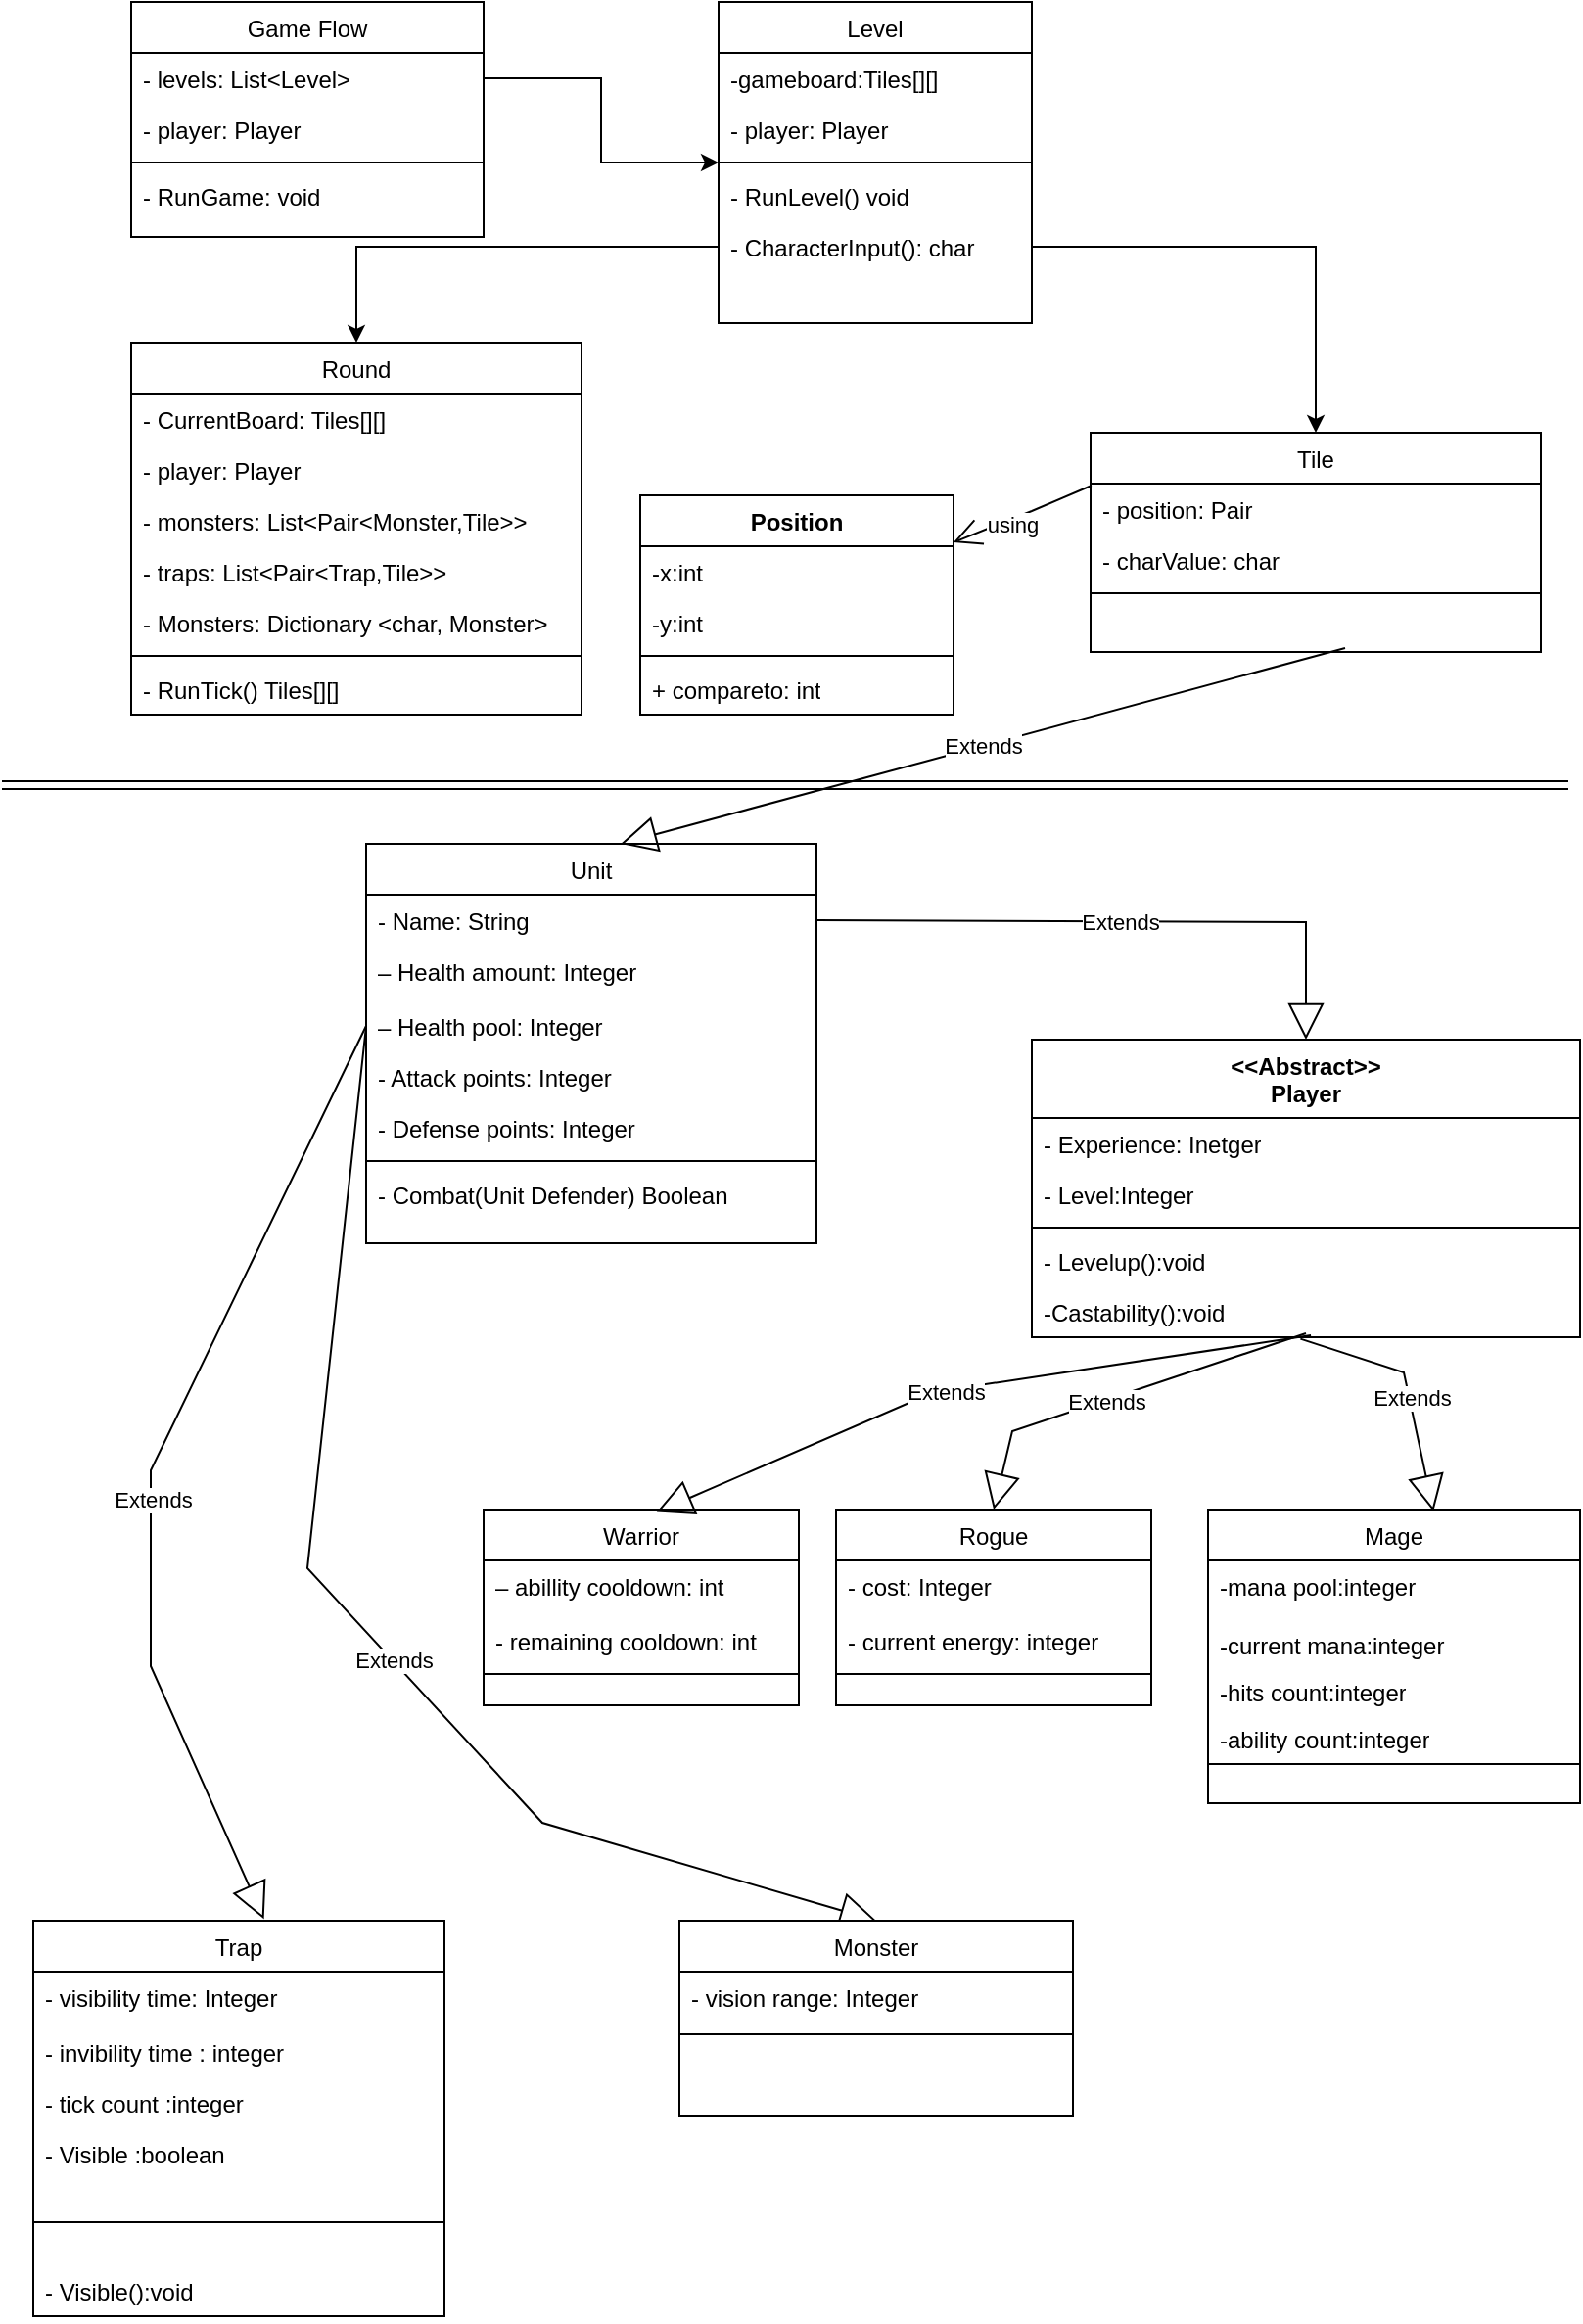 <mxfile version="21.3.4" type="device">
  <diagram id="C5RBs43oDa-KdzZeNtuy" name="Page-1">
    <mxGraphModel dx="1461" dy="1840" grid="1" gridSize="10" guides="1" tooltips="1" connect="1" arrows="1" fold="1" page="1" pageScale="1" pageWidth="827" pageHeight="1169" math="0" shadow="0">
      <root>
        <mxCell id="WIyWlLk6GJQsqaUBKTNV-0" />
        <mxCell id="WIyWlLk6GJQsqaUBKTNV-1" parent="WIyWlLk6GJQsqaUBKTNV-0" />
        <mxCell id="zkfFHV4jXpPFQw0GAbJ--13" value="Level" style="swimlane;fontStyle=0;align=center;verticalAlign=top;childLayout=stackLayout;horizontal=1;startSize=26;horizontalStack=0;resizeParent=1;resizeLast=0;collapsible=1;marginBottom=0;rounded=0;shadow=0;strokeWidth=1;" parent="WIyWlLk6GJQsqaUBKTNV-1" vertex="1">
          <mxGeometry x="380" y="-1140" width="160" height="164" as="geometry">
            <mxRectangle x="340" y="380" width="170" height="26" as="alternateBounds" />
          </mxGeometry>
        </mxCell>
        <mxCell id="zkfFHV4jXpPFQw0GAbJ--14" value="-gameboard:Tiles[][]" style="text;align=left;verticalAlign=top;spacingLeft=4;spacingRight=4;overflow=hidden;rotatable=0;points=[[0,0.5],[1,0.5]];portConstraint=eastwest;" parent="zkfFHV4jXpPFQw0GAbJ--13" vertex="1">
          <mxGeometry y="26" width="160" height="26" as="geometry" />
        </mxCell>
        <mxCell id="2McEMx3aegQaVO3bqko6-26" value="- player: Player" style="text;align=left;verticalAlign=top;spacingLeft=4;spacingRight=4;overflow=hidden;rotatable=0;points=[[0,0.5],[1,0.5]];portConstraint=eastwest;" parent="zkfFHV4jXpPFQw0GAbJ--13" vertex="1">
          <mxGeometry y="52" width="160" height="26" as="geometry" />
        </mxCell>
        <mxCell id="zkfFHV4jXpPFQw0GAbJ--15" value="" style="line;html=1;strokeWidth=1;align=left;verticalAlign=middle;spacingTop=-1;spacingLeft=3;spacingRight=3;rotatable=0;labelPosition=right;points=[];portConstraint=eastwest;" parent="zkfFHV4jXpPFQw0GAbJ--13" vertex="1">
          <mxGeometry y="78" width="160" height="8" as="geometry" />
        </mxCell>
        <mxCell id="2McEMx3aegQaVO3bqko6-13" value="- RunLevel() void" style="text;align=left;verticalAlign=top;spacingLeft=4;spacingRight=4;overflow=hidden;rotatable=0;points=[[0,0.5],[1,0.5]];portConstraint=eastwest;" parent="zkfFHV4jXpPFQw0GAbJ--13" vertex="1">
          <mxGeometry y="86" width="160" height="26" as="geometry" />
        </mxCell>
        <mxCell id="y69njQ3hW-2MWvBqOTc6-7" value="- CharacterInput(): char" style="text;align=left;verticalAlign=top;spacingLeft=4;spacingRight=4;overflow=hidden;rotatable=0;points=[[0,0.5],[1,0.5]];portConstraint=eastwest;" parent="zkfFHV4jXpPFQw0GAbJ--13" vertex="1">
          <mxGeometry y="112" width="160" height="26" as="geometry" />
        </mxCell>
        <mxCell id="y69njQ3hW-2MWvBqOTc6-0" value="Round" style="swimlane;fontStyle=0;align=center;verticalAlign=top;childLayout=stackLayout;horizontal=1;startSize=26;horizontalStack=0;resizeParent=1;resizeLast=0;collapsible=1;marginBottom=0;rounded=0;shadow=0;strokeWidth=1;" parent="WIyWlLk6GJQsqaUBKTNV-1" vertex="1">
          <mxGeometry x="80" y="-966" width="230" height="190" as="geometry">
            <mxRectangle x="130" y="380" width="160" height="26" as="alternateBounds" />
          </mxGeometry>
        </mxCell>
        <mxCell id="y69njQ3hW-2MWvBqOTc6-1" value="- CurrentBoard: Tiles[][] " style="text;align=left;verticalAlign=top;spacingLeft=4;spacingRight=4;overflow=hidden;rotatable=0;points=[[0,0.5],[1,0.5]];portConstraint=eastwest;" parent="y69njQ3hW-2MWvBqOTc6-0" vertex="1">
          <mxGeometry y="26" width="230" height="26" as="geometry" />
        </mxCell>
        <mxCell id="2McEMx3aegQaVO3bqko6-14" value="- player: Player" style="text;align=left;verticalAlign=top;spacingLeft=4;spacingRight=4;overflow=hidden;rotatable=0;points=[[0,0.5],[1,0.5]];portConstraint=eastwest;" parent="y69njQ3hW-2MWvBqOTc6-0" vertex="1">
          <mxGeometry y="52" width="230" height="26" as="geometry" />
        </mxCell>
        <mxCell id="2McEMx3aegQaVO3bqko6-65" value="- monsters: List&lt;Pair&lt;Monster,Tile&gt;&gt;" style="text;align=left;verticalAlign=top;spacingLeft=4;spacingRight=4;overflow=hidden;rotatable=0;points=[[0,0.5],[1,0.5]];portConstraint=eastwest;" parent="y69njQ3hW-2MWvBqOTc6-0" vertex="1">
          <mxGeometry y="78" width="230" height="26" as="geometry" />
        </mxCell>
        <mxCell id="2McEMx3aegQaVO3bqko6-66" value="- traps: List&lt;Pair&lt;Trap,Tile&gt;&gt;" style="text;align=left;verticalAlign=top;spacingLeft=4;spacingRight=4;overflow=hidden;rotatable=0;points=[[0,0.5],[1,0.5]];portConstraint=eastwest;" parent="y69njQ3hW-2MWvBqOTc6-0" vertex="1">
          <mxGeometry y="104" width="230" height="26" as="geometry" />
        </mxCell>
        <mxCell id="y69njQ3hW-2MWvBqOTc6-2" value="- Monsters: Dictionary &lt;char, Monster&gt;" style="text;align=left;verticalAlign=top;spacingLeft=4;spacingRight=4;overflow=hidden;rotatable=0;points=[[0,0.5],[1,0.5]];portConstraint=eastwest;" parent="y69njQ3hW-2MWvBqOTc6-0" vertex="1">
          <mxGeometry y="130" width="230" height="26" as="geometry" />
        </mxCell>
        <mxCell id="y69njQ3hW-2MWvBqOTc6-3" value="" style="line;html=1;strokeWidth=1;align=left;verticalAlign=middle;spacingTop=-1;spacingLeft=3;spacingRight=3;rotatable=0;labelPosition=right;points=[];portConstraint=eastwest;" parent="y69njQ3hW-2MWvBqOTc6-0" vertex="1">
          <mxGeometry y="156" width="230" height="8" as="geometry" />
        </mxCell>
        <mxCell id="y69njQ3hW-2MWvBqOTc6-4" value="- RunTick() Tiles[][]" style="text;align=left;verticalAlign=top;spacingLeft=4;spacingRight=4;overflow=hidden;rotatable=0;points=[[0,0.5],[1,0.5]];portConstraint=eastwest;" parent="y69njQ3hW-2MWvBqOTc6-0" vertex="1">
          <mxGeometry y="164" width="230" height="26" as="geometry" />
        </mxCell>
        <mxCell id="2McEMx3aegQaVO3bqko6-5" value="Tile" style="swimlane;fontStyle=0;align=center;verticalAlign=top;childLayout=stackLayout;horizontal=1;startSize=26;horizontalStack=0;resizeParent=1;resizeLast=0;collapsible=1;marginBottom=0;rounded=0;shadow=0;strokeWidth=1;" parent="WIyWlLk6GJQsqaUBKTNV-1" vertex="1">
          <mxGeometry x="570" y="-920" width="230" height="112" as="geometry">
            <mxRectangle x="130" y="380" width="160" height="26" as="alternateBounds" />
          </mxGeometry>
        </mxCell>
        <mxCell id="2McEMx3aegQaVO3bqko6-6" value="- position: Pair" style="text;align=left;verticalAlign=top;spacingLeft=4;spacingRight=4;overflow=hidden;rotatable=0;points=[[0,0.5],[1,0.5]];portConstraint=eastwest;" parent="2McEMx3aegQaVO3bqko6-5" vertex="1">
          <mxGeometry y="26" width="230" height="26" as="geometry" />
        </mxCell>
        <mxCell id="2McEMx3aegQaVO3bqko6-7" value="- charValue: char" style="text;align=left;verticalAlign=top;spacingLeft=4;spacingRight=4;overflow=hidden;rotatable=0;points=[[0,0.5],[1,0.5]];portConstraint=eastwest;" parent="2McEMx3aegQaVO3bqko6-5" vertex="1">
          <mxGeometry y="52" width="230" height="26" as="geometry" />
        </mxCell>
        <mxCell id="2McEMx3aegQaVO3bqko6-9" value="" style="line;html=1;strokeWidth=1;align=left;verticalAlign=middle;spacingTop=-1;spacingLeft=3;spacingRight=3;rotatable=0;labelPosition=right;points=[];portConstraint=eastwest;" parent="2McEMx3aegQaVO3bqko6-5" vertex="1">
          <mxGeometry y="78" width="230" height="8" as="geometry" />
        </mxCell>
        <mxCell id="y69njQ3hW-2MWvBqOTc6-9" value="Game Flow" style="swimlane;fontStyle=0;align=center;verticalAlign=top;childLayout=stackLayout;horizontal=1;startSize=26;horizontalStack=0;resizeParent=1;resizeLast=0;collapsible=1;marginBottom=0;rounded=0;shadow=0;strokeWidth=1;" parent="WIyWlLk6GJQsqaUBKTNV-1" vertex="1">
          <mxGeometry x="80" y="-1140" width="180" height="120" as="geometry">
            <mxRectangle x="130" y="380" width="160" height="26" as="alternateBounds" />
          </mxGeometry>
        </mxCell>
        <mxCell id="y69njQ3hW-2MWvBqOTc6-13" value="- levels: List&lt;Level&gt;" style="text;align=left;verticalAlign=top;spacingLeft=4;spacingRight=4;overflow=hidden;rotatable=0;points=[[0,0.5],[1,0.5]];portConstraint=eastwest;" parent="y69njQ3hW-2MWvBqOTc6-9" vertex="1">
          <mxGeometry y="26" width="180" height="26" as="geometry" />
        </mxCell>
        <mxCell id="2McEMx3aegQaVO3bqko6-25" value="- player: Player" style="text;align=left;verticalAlign=top;spacingLeft=4;spacingRight=4;overflow=hidden;rotatable=0;points=[[0,0.5],[1,0.5]];portConstraint=eastwest;" parent="y69njQ3hW-2MWvBqOTc6-9" vertex="1">
          <mxGeometry y="52" width="180" height="26" as="geometry" />
        </mxCell>
        <mxCell id="y69njQ3hW-2MWvBqOTc6-12" value="" style="line;html=1;strokeWidth=1;align=left;verticalAlign=middle;spacingTop=-1;spacingLeft=3;spacingRight=3;rotatable=0;labelPosition=right;points=[];portConstraint=eastwest;" parent="y69njQ3hW-2MWvBqOTc6-9" vertex="1">
          <mxGeometry y="78" width="180" height="8" as="geometry" />
        </mxCell>
        <mxCell id="2McEMx3aegQaVO3bqko6-27" value="- RunGame: void" style="text;align=left;verticalAlign=top;spacingLeft=4;spacingRight=4;overflow=hidden;rotatable=0;points=[[0,0.5],[1,0.5]];portConstraint=eastwest;" parent="y69njQ3hW-2MWvBqOTc6-9" vertex="1">
          <mxGeometry y="86" width="180" height="26" as="geometry" />
        </mxCell>
        <mxCell id="2McEMx3aegQaVO3bqko6-18" style="edgeStyle=orthogonalEdgeStyle;rounded=0;orthogonalLoop=1;jettySize=auto;html=1;entryX=0;entryY=0.5;entryDx=0;entryDy=0;" parent="WIyWlLk6GJQsqaUBKTNV-1" source="y69njQ3hW-2MWvBqOTc6-13" target="zkfFHV4jXpPFQw0GAbJ--13" edge="1">
          <mxGeometry relative="1" as="geometry" />
        </mxCell>
        <mxCell id="2McEMx3aegQaVO3bqko6-19" style="edgeStyle=orthogonalEdgeStyle;rounded=0;orthogonalLoop=1;jettySize=auto;html=1;entryX=0.5;entryY=0;entryDx=0;entryDy=0;" parent="WIyWlLk6GJQsqaUBKTNV-1" source="y69njQ3hW-2MWvBqOTc6-7" target="y69njQ3hW-2MWvBqOTc6-0" edge="1">
          <mxGeometry relative="1" as="geometry" />
        </mxCell>
        <mxCell id="2McEMx3aegQaVO3bqko6-20" style="edgeStyle=orthogonalEdgeStyle;rounded=0;orthogonalLoop=1;jettySize=auto;html=1;entryX=0.5;entryY=0;entryDx=0;entryDy=0;" parent="WIyWlLk6GJQsqaUBKTNV-1" source="y69njQ3hW-2MWvBqOTc6-7" target="2McEMx3aegQaVO3bqko6-5" edge="1">
          <mxGeometry relative="1" as="geometry" />
        </mxCell>
        <mxCell id="2McEMx3aegQaVO3bqko6-24" value="" style="endArrow=none;html=1;rounded=0;shape=link;" parent="WIyWlLk6GJQsqaUBKTNV-1" edge="1">
          <mxGeometry width="50" height="50" relative="1" as="geometry">
            <mxPoint x="14" y="-740" as="sourcePoint" />
            <mxPoint x="814" y="-740" as="targetPoint" />
          </mxGeometry>
        </mxCell>
        <mxCell id="2McEMx3aegQaVO3bqko6-28" value="Unit" style="swimlane;fontStyle=0;align=center;verticalAlign=top;childLayout=stackLayout;horizontal=1;startSize=26;horizontalStack=0;resizeParent=1;resizeLast=0;collapsible=1;marginBottom=0;rounded=0;shadow=0;strokeWidth=1;" parent="WIyWlLk6GJQsqaUBKTNV-1" vertex="1">
          <mxGeometry x="200" y="-710" width="230" height="204" as="geometry">
            <mxRectangle x="130" y="380" width="160" height="26" as="alternateBounds" />
          </mxGeometry>
        </mxCell>
        <mxCell id="2McEMx3aegQaVO3bqko6-29" value="- Name: String&#xa;" style="text;align=left;verticalAlign=top;spacingLeft=4;spacingRight=4;overflow=hidden;rotatable=0;points=[[0,0.5],[1,0.5]];portConstraint=eastwest;" parent="2McEMx3aegQaVO3bqko6-28" vertex="1">
          <mxGeometry y="26" width="230" height="26" as="geometry" />
        </mxCell>
        <mxCell id="2McEMx3aegQaVO3bqko6-30" value="– Health amount: Integer&#xa;   " style="text;align=left;verticalAlign=top;spacingLeft=4;spacingRight=4;overflow=hidden;rotatable=0;points=[[0,0.5],[1,0.5]];portConstraint=eastwest;" parent="2McEMx3aegQaVO3bqko6-28" vertex="1">
          <mxGeometry y="52" width="230" height="28" as="geometry" />
        </mxCell>
        <mxCell id="2McEMx3aegQaVO3bqko6-39" value="– Health pool: Integer " style="text;align=left;verticalAlign=top;spacingLeft=4;spacingRight=4;overflow=hidden;rotatable=0;points=[[0,0.5],[1,0.5]];portConstraint=eastwest;" parent="2McEMx3aegQaVO3bqko6-28" vertex="1">
          <mxGeometry y="80" width="230" height="26" as="geometry" />
        </mxCell>
        <mxCell id="2McEMx3aegQaVO3bqko6-36" value="- Attack points: Integer " style="text;align=left;verticalAlign=top;spacingLeft=4;spacingRight=4;overflow=hidden;rotatable=0;points=[[0,0.5],[1,0.5]];portConstraint=eastwest;" parent="2McEMx3aegQaVO3bqko6-28" vertex="1">
          <mxGeometry y="106" width="230" height="26" as="geometry" />
        </mxCell>
        <mxCell id="2McEMx3aegQaVO3bqko6-37" value="- Defense points: Integer" style="text;align=left;verticalAlign=top;spacingLeft=4;spacingRight=4;overflow=hidden;rotatable=0;points=[[0,0.5],[1,0.5]];portConstraint=eastwest;" parent="2McEMx3aegQaVO3bqko6-28" vertex="1">
          <mxGeometry y="132" width="230" height="26" as="geometry" />
        </mxCell>
        <mxCell id="2McEMx3aegQaVO3bqko6-31" value="" style="line;html=1;strokeWidth=1;align=left;verticalAlign=middle;spacingTop=-1;spacingLeft=3;spacingRight=3;rotatable=0;labelPosition=right;points=[];portConstraint=eastwest;" parent="2McEMx3aegQaVO3bqko6-28" vertex="1">
          <mxGeometry y="158" width="230" height="8" as="geometry" />
        </mxCell>
        <mxCell id="y69njQ3hW-2MWvBqOTc6-5" value="- Combat(Unit Defender) Boolean" style="text;align=left;verticalAlign=top;spacingLeft=4;spacingRight=4;overflow=hidden;rotatable=0;points=[[0,0.5],[1,0.5]];portConstraint=eastwest;" parent="2McEMx3aegQaVO3bqko6-28" vertex="1">
          <mxGeometry y="166" width="230" height="38" as="geometry" />
        </mxCell>
        <mxCell id="y69njQ3hW-2MWvBqOTc6-16" value="&amp;lt;&amp;lt;Abstract&amp;gt;&amp;gt;&lt;br&gt;Player" style="swimlane;fontStyle=1;align=center;verticalAlign=top;childLayout=stackLayout;horizontal=1;startSize=40;horizontalStack=0;resizeParent=1;resizeParentMax=0;resizeLast=0;collapsible=1;marginBottom=0;whiteSpace=wrap;html=1;" parent="WIyWlLk6GJQsqaUBKTNV-1" vertex="1">
          <mxGeometry x="540" y="-610" width="280" height="152" as="geometry" />
        </mxCell>
        <mxCell id="y69njQ3hW-2MWvBqOTc6-17" value="- Experience: Inetger" style="text;strokeColor=none;fillColor=none;align=left;verticalAlign=top;spacingLeft=4;spacingRight=4;overflow=hidden;rotatable=0;points=[[0,0.5],[1,0.5]];portConstraint=eastwest;whiteSpace=wrap;html=1;" parent="y69njQ3hW-2MWvBqOTc6-16" vertex="1">
          <mxGeometry y="40" width="280" height="26" as="geometry" />
        </mxCell>
        <mxCell id="y69njQ3hW-2MWvBqOTc6-20" value="- Level:Integer" style="text;strokeColor=none;fillColor=none;align=left;verticalAlign=top;spacingLeft=4;spacingRight=4;overflow=hidden;rotatable=0;points=[[0,0.5],[1,0.5]];portConstraint=eastwest;whiteSpace=wrap;html=1;" parent="y69njQ3hW-2MWvBqOTc6-16" vertex="1">
          <mxGeometry y="66" width="280" height="26" as="geometry" />
        </mxCell>
        <mxCell id="y69njQ3hW-2MWvBqOTc6-18" value="" style="line;strokeWidth=1;fillColor=none;align=left;verticalAlign=middle;spacingTop=-1;spacingLeft=3;spacingRight=3;rotatable=0;labelPosition=right;points=[];portConstraint=eastwest;strokeColor=inherit;" parent="y69njQ3hW-2MWvBqOTc6-16" vertex="1">
          <mxGeometry y="92" width="280" height="8" as="geometry" />
        </mxCell>
        <mxCell id="y69njQ3hW-2MWvBqOTc6-19" value="- Levelup():void&amp;nbsp;" style="text;strokeColor=none;fillColor=none;align=left;verticalAlign=top;spacingLeft=4;spacingRight=4;overflow=hidden;rotatable=0;points=[[0,0.5],[1,0.5]];portConstraint=eastwest;whiteSpace=wrap;html=1;" parent="y69njQ3hW-2MWvBqOTc6-16" vertex="1">
          <mxGeometry y="100" width="280" height="26" as="geometry" />
        </mxCell>
        <mxCell id="y69njQ3hW-2MWvBqOTc6-21" value="-Castability():void" style="text;strokeColor=none;fillColor=none;align=left;verticalAlign=top;spacingLeft=4;spacingRight=4;overflow=hidden;rotatable=0;points=[[0,0.5],[1,0.5]];portConstraint=eastwest;whiteSpace=wrap;html=1;" parent="y69njQ3hW-2MWvBqOTc6-16" vertex="1">
          <mxGeometry y="126" width="280" height="26" as="geometry" />
        </mxCell>
        <mxCell id="2McEMx3aegQaVO3bqko6-40" value="Warrior" style="swimlane;fontStyle=0;align=center;verticalAlign=top;childLayout=stackLayout;horizontal=1;startSize=26;horizontalStack=0;resizeParent=1;resizeLast=0;collapsible=1;marginBottom=0;rounded=0;shadow=0;strokeWidth=1;" parent="WIyWlLk6GJQsqaUBKTNV-1" vertex="1">
          <mxGeometry x="260" y="-370" width="161" height="100" as="geometry">
            <mxRectangle x="130" y="380" width="160" height="26" as="alternateBounds" />
          </mxGeometry>
        </mxCell>
        <mxCell id="2McEMx3aegQaVO3bqko6-42" value="– abillity cooldown: int&#xa;   " style="text;align=left;verticalAlign=top;spacingLeft=4;spacingRight=4;overflow=hidden;rotatable=0;points=[[0,0.5],[1,0.5]];portConstraint=eastwest;" parent="2McEMx3aegQaVO3bqko6-40" vertex="1">
          <mxGeometry y="26" width="161" height="28" as="geometry" />
        </mxCell>
        <mxCell id="2McEMx3aegQaVO3bqko6-45" value="- remaining cooldown: int" style="text;align=left;verticalAlign=top;spacingLeft=4;spacingRight=4;overflow=hidden;rotatable=0;points=[[0,0.5],[1,0.5]];portConstraint=eastwest;" parent="2McEMx3aegQaVO3bqko6-40" vertex="1">
          <mxGeometry y="54" width="161" height="26" as="geometry" />
        </mxCell>
        <mxCell id="2McEMx3aegQaVO3bqko6-46" value="" style="line;html=1;strokeWidth=1;align=left;verticalAlign=middle;spacingTop=-1;spacingLeft=3;spacingRight=3;rotatable=0;labelPosition=right;points=[];portConstraint=eastwest;" parent="2McEMx3aegQaVO3bqko6-40" vertex="1">
          <mxGeometry y="80" width="161" height="8" as="geometry" />
        </mxCell>
        <mxCell id="2McEMx3aegQaVO3bqko6-47" value="Extends" style="endArrow=block;endSize=16;endFill=0;html=1;rounded=0;exitX=1;exitY=0.5;exitDx=0;exitDy=0;entryX=0.5;entryY=0;entryDx=0;entryDy=0;" parent="WIyWlLk6GJQsqaUBKTNV-1" source="2McEMx3aegQaVO3bqko6-29" target="y69njQ3hW-2MWvBqOTc6-16" edge="1">
          <mxGeometry width="160" relative="1" as="geometry">
            <mxPoint x="610" y="-380" as="sourcePoint" />
            <mxPoint x="680" y="-670" as="targetPoint" />
            <Array as="points">
              <mxPoint x="680" y="-670" />
            </Array>
          </mxGeometry>
        </mxCell>
        <mxCell id="y69njQ3hW-2MWvBqOTc6-22" value="Extends" style="endArrow=block;endSize=16;endFill=0;html=1;rounded=0;exitX=0.49;exitY=1.031;exitDx=0;exitDy=0;exitPerimeter=0;entryX=0.606;entryY=0.006;entryDx=0;entryDy=0;entryPerimeter=0;" parent="WIyWlLk6GJQsqaUBKTNV-1" source="y69njQ3hW-2MWvBqOTc6-21" target="y69njQ3hW-2MWvBqOTc6-23" edge="1">
          <mxGeometry x="0.084" y="1" width="160" relative="1" as="geometry">
            <mxPoint x="690" y="-450" as="sourcePoint" />
            <mxPoint x="725" y="-380" as="targetPoint" />
            <Array as="points">
              <mxPoint x="730" y="-440" />
            </Array>
            <mxPoint as="offset" />
          </mxGeometry>
        </mxCell>
        <mxCell id="y69njQ3hW-2MWvBqOTc6-23" value="Mage" style="swimlane;fontStyle=0;align=center;verticalAlign=top;childLayout=stackLayout;horizontal=1;startSize=26;horizontalStack=0;resizeParent=1;resizeLast=0;collapsible=1;marginBottom=0;rounded=0;shadow=0;strokeWidth=1;" parent="WIyWlLk6GJQsqaUBKTNV-1" vertex="1">
          <mxGeometry x="630" y="-370" width="190" height="150" as="geometry">
            <mxRectangle x="130" y="380" width="160" height="26" as="alternateBounds" />
          </mxGeometry>
        </mxCell>
        <mxCell id="y69njQ3hW-2MWvBqOTc6-32" value="-mana pool:integer" style="text;strokeColor=none;fillColor=none;align=left;verticalAlign=top;spacingLeft=4;spacingRight=4;overflow=hidden;rotatable=0;points=[[0,0.5],[1,0.5]];portConstraint=eastwest;whiteSpace=wrap;html=1;" parent="y69njQ3hW-2MWvBqOTc6-23" vertex="1">
          <mxGeometry y="26" width="190" height="30" as="geometry" />
        </mxCell>
        <mxCell id="y69njQ3hW-2MWvBqOTc6-33" value="-current mana:integer" style="text;strokeColor=none;fillColor=none;align=left;verticalAlign=top;spacingLeft=4;spacingRight=4;overflow=hidden;rotatable=0;points=[[0,0.5],[1,0.5]];portConstraint=eastwest;whiteSpace=wrap;html=1;" parent="y69njQ3hW-2MWvBqOTc6-23" vertex="1">
          <mxGeometry y="56" width="190" height="24" as="geometry" />
        </mxCell>
        <mxCell id="y69njQ3hW-2MWvBqOTc6-34" value="-hits count:integer" style="text;strokeColor=none;fillColor=none;align=left;verticalAlign=top;spacingLeft=4;spacingRight=4;overflow=hidden;rotatable=0;points=[[0,0.5],[1,0.5]];portConstraint=eastwest;whiteSpace=wrap;html=1;" parent="y69njQ3hW-2MWvBqOTc6-23" vertex="1">
          <mxGeometry y="80" width="190" height="24" as="geometry" />
        </mxCell>
        <mxCell id="y69njQ3hW-2MWvBqOTc6-35" value="-ability count:integer" style="text;strokeColor=none;fillColor=none;align=left;verticalAlign=top;spacingLeft=4;spacingRight=4;overflow=hidden;rotatable=0;points=[[0,0.5],[1,0.5]];portConstraint=eastwest;whiteSpace=wrap;html=1;" parent="y69njQ3hW-2MWvBqOTc6-23" vertex="1">
          <mxGeometry y="104" width="190" height="24" as="geometry" />
        </mxCell>
        <mxCell id="y69njQ3hW-2MWvBqOTc6-28" value="" style="line;html=1;strokeWidth=1;align=left;verticalAlign=middle;spacingTop=-1;spacingLeft=3;spacingRight=3;rotatable=0;labelPosition=right;points=[];portConstraint=eastwest;" parent="y69njQ3hW-2MWvBqOTc6-23" vertex="1">
          <mxGeometry y="128" width="190" height="4" as="geometry" />
        </mxCell>
        <mxCell id="2McEMx3aegQaVO3bqko6-52" value="Extends" style="endArrow=block;endSize=16;endFill=0;html=1;rounded=0;entryX=0.549;entryY=0.013;entryDx=0;entryDy=0;exitX=0.509;exitY=0.962;exitDx=0;exitDy=0;exitPerimeter=0;entryPerimeter=0;" parent="WIyWlLk6GJQsqaUBKTNV-1" source="y69njQ3hW-2MWvBqOTc6-21" target="2McEMx3aegQaVO3bqko6-40" edge="1">
          <mxGeometry x="0.084" y="1" width="160" relative="1" as="geometry">
            <mxPoint x="687" y="-447" as="sourcePoint" />
            <mxPoint x="351" y="-360" as="targetPoint" />
            <Array as="points">
              <mxPoint x="490" y="-430" />
            </Array>
            <mxPoint as="offset" />
          </mxGeometry>
        </mxCell>
        <mxCell id="2McEMx3aegQaVO3bqko6-53" value="Rogue" style="swimlane;fontStyle=0;align=center;verticalAlign=top;childLayout=stackLayout;horizontal=1;startSize=26;horizontalStack=0;resizeParent=1;resizeLast=0;collapsible=1;marginBottom=0;rounded=0;shadow=0;strokeWidth=1;" parent="WIyWlLk6GJQsqaUBKTNV-1" vertex="1">
          <mxGeometry x="440" y="-370" width="161" height="100" as="geometry">
            <mxRectangle x="130" y="380" width="160" height="26" as="alternateBounds" />
          </mxGeometry>
        </mxCell>
        <mxCell id="2McEMx3aegQaVO3bqko6-54" value="- cost: Integer" style="text;align=left;verticalAlign=top;spacingLeft=4;spacingRight=4;overflow=hidden;rotatable=0;points=[[0,0.5],[1,0.5]];portConstraint=eastwest;" parent="2McEMx3aegQaVO3bqko6-53" vertex="1">
          <mxGeometry y="26" width="161" height="28" as="geometry" />
        </mxCell>
        <mxCell id="2McEMx3aegQaVO3bqko6-55" value="- current energy: integer" style="text;align=left;verticalAlign=top;spacingLeft=4;spacingRight=4;overflow=hidden;rotatable=0;points=[[0,0.5],[1,0.5]];portConstraint=eastwest;" parent="2McEMx3aegQaVO3bqko6-53" vertex="1">
          <mxGeometry y="54" width="161" height="26" as="geometry" />
        </mxCell>
        <mxCell id="2McEMx3aegQaVO3bqko6-56" value="" style="line;html=1;strokeWidth=1;align=left;verticalAlign=middle;spacingTop=-1;spacingLeft=3;spacingRight=3;rotatable=0;labelPosition=right;points=[];portConstraint=eastwest;" parent="2McEMx3aegQaVO3bqko6-53" vertex="1">
          <mxGeometry y="80" width="161" height="8" as="geometry" />
        </mxCell>
        <mxCell id="2McEMx3aegQaVO3bqko6-57" value="Extends" style="endArrow=block;endSize=16;endFill=0;html=1;rounded=0;entryX=0.5;entryY=0;entryDx=0;entryDy=0;" parent="WIyWlLk6GJQsqaUBKTNV-1" target="2McEMx3aegQaVO3bqko6-53" edge="1">
          <mxGeometry x="0.084" y="1" width="160" relative="1" as="geometry">
            <mxPoint x="680" y="-460" as="sourcePoint" />
            <mxPoint x="351" y="-360" as="targetPoint" />
            <Array as="points">
              <mxPoint x="530" y="-410" />
            </Array>
            <mxPoint as="offset" />
          </mxGeometry>
        </mxCell>
        <mxCell id="2McEMx3aegQaVO3bqko6-59" value="Extends" style="endArrow=block;endSize=16;endFill=0;html=1;rounded=0;exitX=0;exitY=0.5;exitDx=0;exitDy=0;entryX=0.561;entryY=-0.004;entryDx=0;entryDy=0;entryPerimeter=0;" parent="WIyWlLk6GJQsqaUBKTNV-1" source="2McEMx3aegQaVO3bqko6-39" target="y69njQ3hW-2MWvBqOTc6-36" edge="1">
          <mxGeometry x="0.084" y="1" width="160" relative="1" as="geometry">
            <mxPoint x="693" y="-449" as="sourcePoint" />
            <mxPoint x="120" y="-190" as="targetPoint" />
            <Array as="points">
              <mxPoint x="90" y="-390" />
              <mxPoint x="90" y="-290" />
            </Array>
            <mxPoint as="offset" />
          </mxGeometry>
        </mxCell>
        <mxCell id="y69njQ3hW-2MWvBqOTc6-36" value="Trap" style="swimlane;fontStyle=0;align=center;verticalAlign=top;childLayout=stackLayout;horizontal=1;startSize=26;horizontalStack=0;resizeParent=1;resizeLast=0;collapsible=1;marginBottom=0;rounded=0;shadow=0;strokeWidth=1;" parent="WIyWlLk6GJQsqaUBKTNV-1" vertex="1">
          <mxGeometry x="30" y="-160" width="210" height="202" as="geometry">
            <mxRectangle x="130" y="380" width="160" height="26" as="alternateBounds" />
          </mxGeometry>
        </mxCell>
        <mxCell id="y69njQ3hW-2MWvBqOTc6-37" value="- visibility time: Integer" style="text;align=left;verticalAlign=top;spacingLeft=4;spacingRight=4;overflow=hidden;rotatable=0;points=[[0,0.5],[1,0.5]];portConstraint=eastwest;" parent="y69njQ3hW-2MWvBqOTc6-36" vertex="1">
          <mxGeometry y="26" width="210" height="28" as="geometry" />
        </mxCell>
        <mxCell id="y69njQ3hW-2MWvBqOTc6-38" value="- invibility time : integer" style="text;align=left;verticalAlign=top;spacingLeft=4;spacingRight=4;overflow=hidden;rotatable=0;points=[[0,0.5],[1,0.5]];portConstraint=eastwest;" parent="y69njQ3hW-2MWvBqOTc6-36" vertex="1">
          <mxGeometry y="54" width="210" height="26" as="geometry" />
        </mxCell>
        <mxCell id="y69njQ3hW-2MWvBqOTc6-40" value="- tick count :integer&#xa;" style="text;align=left;verticalAlign=top;spacingLeft=4;spacingRight=4;overflow=hidden;rotatable=0;points=[[0,0.5],[1,0.5]];portConstraint=eastwest;" parent="y69njQ3hW-2MWvBqOTc6-36" vertex="1">
          <mxGeometry y="80" width="210" height="26" as="geometry" />
        </mxCell>
        <mxCell id="y69njQ3hW-2MWvBqOTc6-41" value="- Visible :boolean&#xa;" style="text;align=left;verticalAlign=top;spacingLeft=4;spacingRight=4;overflow=hidden;rotatable=0;points=[[0,0.5],[1,0.5]];portConstraint=eastwest;" parent="y69njQ3hW-2MWvBqOTc6-36" vertex="1">
          <mxGeometry y="106" width="210" height="26" as="geometry" />
        </mxCell>
        <mxCell id="y69njQ3hW-2MWvBqOTc6-39" value="" style="line;html=1;strokeWidth=1;align=left;verticalAlign=middle;spacingTop=-1;spacingLeft=3;spacingRight=3;rotatable=0;labelPosition=right;points=[];portConstraint=eastwest;" parent="y69njQ3hW-2MWvBqOTc6-36" vertex="1">
          <mxGeometry y="132" width="210" height="44" as="geometry" />
        </mxCell>
        <mxCell id="y69njQ3hW-2MWvBqOTc6-43" value="- Visible():void&#xa;" style="text;align=left;verticalAlign=top;spacingLeft=4;spacingRight=4;overflow=hidden;rotatable=0;points=[[0,0.5],[1,0.5]];portConstraint=eastwest;" parent="y69njQ3hW-2MWvBqOTc6-36" vertex="1">
          <mxGeometry y="176" width="210" height="26" as="geometry" />
        </mxCell>
        <mxCell id="2McEMx3aegQaVO3bqko6-60" value="Extends" style="endArrow=block;endSize=16;endFill=0;html=1;rounded=0;exitX=0;exitY=0.5;exitDx=0;exitDy=0;entryX=0.5;entryY=0;entryDx=0;entryDy=0;" parent="WIyWlLk6GJQsqaUBKTNV-1" source="2McEMx3aegQaVO3bqko6-39" target="2McEMx3aegQaVO3bqko6-61" edge="1">
          <mxGeometry x="0.084" y="1" width="160" relative="1" as="geometry">
            <mxPoint x="210" y="-607" as="sourcePoint" />
            <mxPoint x="370" y="-150" as="targetPoint" />
            <Array as="points">
              <mxPoint x="170" y="-340" />
              <mxPoint x="290" y="-210" />
            </Array>
            <mxPoint as="offset" />
          </mxGeometry>
        </mxCell>
        <mxCell id="2McEMx3aegQaVO3bqko6-61" value="Monster" style="swimlane;fontStyle=0;align=center;verticalAlign=top;childLayout=stackLayout;horizontal=1;startSize=26;horizontalStack=0;resizeParent=1;resizeLast=0;collapsible=1;marginBottom=0;rounded=0;shadow=0;strokeWidth=1;" parent="WIyWlLk6GJQsqaUBKTNV-1" vertex="1">
          <mxGeometry x="360" y="-160" width="201" height="100" as="geometry">
            <mxRectangle x="130" y="380" width="160" height="26" as="alternateBounds" />
          </mxGeometry>
        </mxCell>
        <mxCell id="2McEMx3aegQaVO3bqko6-62" value="- vision range: Integer" style="text;align=left;verticalAlign=top;spacingLeft=4;spacingRight=4;overflow=hidden;rotatable=0;points=[[0,0.5],[1,0.5]];portConstraint=eastwest;" parent="2McEMx3aegQaVO3bqko6-61" vertex="1">
          <mxGeometry y="26" width="201" height="28" as="geometry" />
        </mxCell>
        <mxCell id="2McEMx3aegQaVO3bqko6-64" value="" style="line;html=1;strokeWidth=1;align=left;verticalAlign=middle;spacingTop=-1;spacingLeft=3;spacingRight=3;rotatable=0;labelPosition=right;points=[];portConstraint=eastwest;" parent="2McEMx3aegQaVO3bqko6-61" vertex="1">
          <mxGeometry y="54" width="201" height="8" as="geometry" />
        </mxCell>
        <mxCell id="Nh83QYHPW0IgGQgegZvR-0" value="Position" style="swimlane;fontStyle=1;align=center;verticalAlign=top;childLayout=stackLayout;horizontal=1;startSize=26;horizontalStack=0;resizeParent=1;resizeParentMax=0;resizeLast=0;collapsible=1;marginBottom=0;whiteSpace=wrap;html=1;" vertex="1" parent="WIyWlLk6GJQsqaUBKTNV-1">
          <mxGeometry x="340" y="-888" width="160" height="112" as="geometry" />
        </mxCell>
        <mxCell id="Nh83QYHPW0IgGQgegZvR-1" value="-x:int" style="text;strokeColor=none;fillColor=none;align=left;verticalAlign=top;spacingLeft=4;spacingRight=4;overflow=hidden;rotatable=0;points=[[0,0.5],[1,0.5]];portConstraint=eastwest;whiteSpace=wrap;html=1;" vertex="1" parent="Nh83QYHPW0IgGQgegZvR-0">
          <mxGeometry y="26" width="160" height="26" as="geometry" />
        </mxCell>
        <mxCell id="Nh83QYHPW0IgGQgegZvR-4" value="-y:int" style="text;strokeColor=none;fillColor=none;align=left;verticalAlign=top;spacingLeft=4;spacingRight=4;overflow=hidden;rotatable=0;points=[[0,0.5],[1,0.5]];portConstraint=eastwest;whiteSpace=wrap;html=1;" vertex="1" parent="Nh83QYHPW0IgGQgegZvR-0">
          <mxGeometry y="52" width="160" height="26" as="geometry" />
        </mxCell>
        <mxCell id="Nh83QYHPW0IgGQgegZvR-2" value="" style="line;strokeWidth=1;fillColor=none;align=left;verticalAlign=middle;spacingTop=-1;spacingLeft=3;spacingRight=3;rotatable=0;labelPosition=right;points=[];portConstraint=eastwest;strokeColor=inherit;" vertex="1" parent="Nh83QYHPW0IgGQgegZvR-0">
          <mxGeometry y="78" width="160" height="8" as="geometry" />
        </mxCell>
        <mxCell id="Nh83QYHPW0IgGQgegZvR-3" value="+ compareto: int" style="text;strokeColor=none;fillColor=none;align=left;verticalAlign=top;spacingLeft=4;spacingRight=4;overflow=hidden;rotatable=0;points=[[0,0.5],[1,0.5]];portConstraint=eastwest;whiteSpace=wrap;html=1;" vertex="1" parent="Nh83QYHPW0IgGQgegZvR-0">
          <mxGeometry y="86" width="160" height="26" as="geometry" />
        </mxCell>
        <mxCell id="Nh83QYHPW0IgGQgegZvR-5" value="" style="endArrow=open;endFill=1;endSize=12;html=1;rounded=0;exitX=0.002;exitY=0.038;exitDx=0;exitDy=0;exitPerimeter=0;" edge="1" parent="WIyWlLk6GJQsqaUBKTNV-1" source="2McEMx3aegQaVO3bqko6-6" target="Nh83QYHPW0IgGQgegZvR-0">
          <mxGeometry width="160" relative="1" as="geometry">
            <mxPoint x="330" y="-790" as="sourcePoint" />
            <mxPoint x="490" y="-790" as="targetPoint" />
            <Array as="points">
              <mxPoint x="540" y="-880" />
            </Array>
          </mxGeometry>
        </mxCell>
        <mxCell id="Nh83QYHPW0IgGQgegZvR-6" value="using" style="edgeLabel;html=1;align=center;verticalAlign=middle;resizable=0;points=[];" vertex="1" connectable="0" parent="Nh83QYHPW0IgGQgegZvR-5">
          <mxGeometry x="0.178" y="2" relative="1" as="geometry">
            <mxPoint as="offset" />
          </mxGeometry>
        </mxCell>
        <mxCell id="Nh83QYHPW0IgGQgegZvR-7" value="Extends" style="endArrow=block;endSize=16;endFill=0;html=1;rounded=0;" edge="1" parent="WIyWlLk6GJQsqaUBKTNV-1">
          <mxGeometry width="160" relative="1" as="geometry">
            <mxPoint x="700" y="-810" as="sourcePoint" />
            <mxPoint x="330" y="-710" as="targetPoint" />
          </mxGeometry>
        </mxCell>
      </root>
    </mxGraphModel>
  </diagram>
</mxfile>
